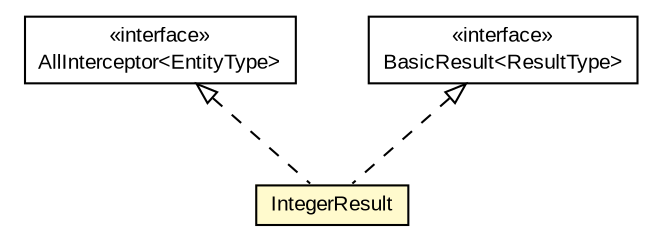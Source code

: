 #!/usr/local/bin/dot
#
# Class diagram 
# Generated by UMLGraph version 5.1 (http://www.umlgraph.org/)
#

digraph G {
	edge [fontname="arial",fontsize=10,labelfontname="arial",labelfontsize=10];
	node [fontname="arial",fontsize=10,shape=plaintext];
	nodesep=0.25;
	ranksep=0.5;
	// io.nextweb.operations.exceptions.AllInterceptor<EntityType>
	c4705 [label=<<table title="io.nextweb.operations.exceptions.AllInterceptor" border="0" cellborder="1" cellspacing="0" cellpadding="2" port="p" href="../operations/exceptions/AllInterceptor.html">
		<tr><td><table border="0" cellspacing="0" cellpadding="1">
<tr><td align="center" balign="center"> &#171;interface&#187; </td></tr>
<tr><td align="center" balign="center"> AllInterceptor&lt;EntityType&gt; </td></tr>
		</table></td></tr>
		</table>>, fontname="arial", fontcolor="black", fontsize=10.0];
	// io.nextweb.fn.BasicResult<ResultType>
	c4735 [label=<<table title="io.nextweb.fn.BasicResult" border="0" cellborder="1" cellspacing="0" cellpadding="2" port="p" href="./BasicResult.html">
		<tr><td><table border="0" cellspacing="0" cellpadding="1">
<tr><td align="center" balign="center"> &#171;interface&#187; </td></tr>
<tr><td align="center" balign="center"> BasicResult&lt;ResultType&gt; </td></tr>
		</table></td></tr>
		</table>>, fontname="arial", fontcolor="black", fontsize=10.0];
	// io.nextweb.fn.IntegerResult
	c4744 [label=<<table title="io.nextweb.fn.IntegerResult" border="0" cellborder="1" cellspacing="0" cellpadding="2" port="p" bgcolor="lemonChiffon" href="./IntegerResult.html">
		<tr><td><table border="0" cellspacing="0" cellpadding="1">
<tr><td align="center" balign="center"> IntegerResult </td></tr>
		</table></td></tr>
		</table>>, fontname="arial", fontcolor="black", fontsize=10.0];
	//io.nextweb.fn.IntegerResult implements io.nextweb.fn.BasicResult<ResultType>
	c4735:p -> c4744:p [dir=back,arrowtail=empty,style=dashed];
	//io.nextweb.fn.IntegerResult implements io.nextweb.operations.exceptions.AllInterceptor<EntityType>
	c4705:p -> c4744:p [dir=back,arrowtail=empty,style=dashed];
}

